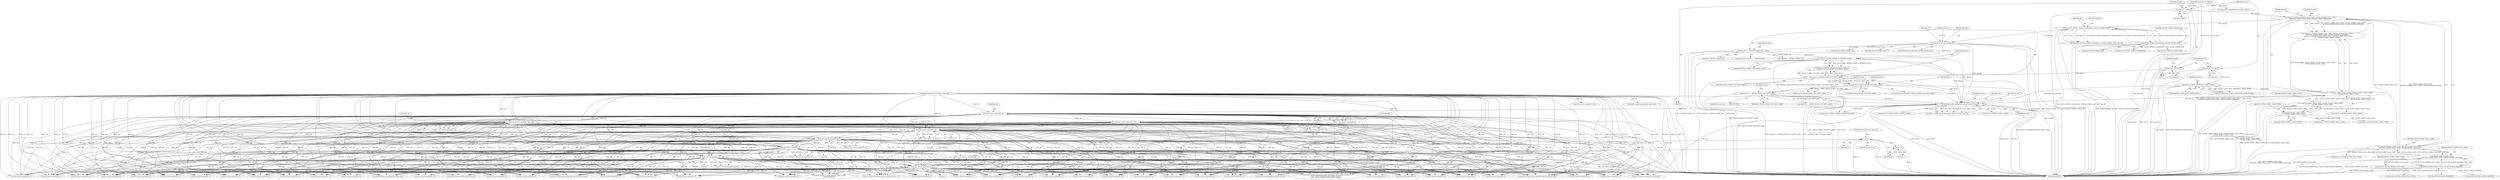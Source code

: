 digraph "0_linux_c70422f760c120480fee4de6c38804c72aa26bc1_12@pointer" {
"1000650" [label="(Call,!p)"];
"1000644" [label="(Call,p = xdr_reserve_space(xdr, 4))"];
"1000646" [label="(Call,xdr_reserve_space(xdr, 4))"];
"1000532" [label="(Call,xdr_reserve_space(xdr, 4))"];
"1000488" [label="(Call,xdr_reserve_space(xdr, 16))"];
"1000406" [label="(Call,xdr_reserve_space(xdr, 4))"];
"1000389" [label="(Call,nfsd4_encode_bitmap(xdr, bmval0, bmval1, bmval2))"];
"1000103" [label="(MethodParameterIn,struct xdr_stream *xdr)"];
"1000300" [label="(Call,bmval0 & FATTR4_WORD0_ACL)"];
"1000262" [label="(Call,bmval0 & (FATTR4_WORD0_FILEHANDLE | FATTR4_WORD0_FSID))"];
"1000233" [label="(Call,bmval0 & (FATTR4_WORD0_FILES_AVAIL | FATTR4_WORD0_FILES_FREE |\n\t\t\tFATTR4_WORD0_FILES_TOTAL | FATTR4_WORD0_MAXNAME))"];
"1000112" [label="(Call,bmval0 = bmval[0])"];
"1000107" [label="(MethodParameterIn,u32 *bmval)"];
"1000235" [label="(Call,FATTR4_WORD0_FILES_AVAIL | FATTR4_WORD0_FILES_FREE |\n\t\t\tFATTR4_WORD0_FILES_TOTAL | FATTR4_WORD0_MAXNAME)"];
"1000237" [label="(Call,FATTR4_WORD0_FILES_FREE |\n\t\t\tFATTR4_WORD0_FILES_TOTAL | FATTR4_WORD0_MAXNAME)"];
"1000239" [label="(Call,FATTR4_WORD0_FILES_TOTAL | FATTR4_WORD0_MAXNAME)"];
"1000264" [label="(Call,FATTR4_WORD0_FILEHANDLE | FATTR4_WORD0_FSID)"];
"1000341" [label="(Call,bmval0 & FATTR4_WORD0_SUPPORTED_ATTRS)"];
"1000316" [label="(Call,bmval0 &= ~FATTR4_WORD0_ACL)"];
"1000190" [label="(Call,bmval1 & NFSD_WRITEONLY_ATTRS_WORD1)"];
"1000118" [label="(Call,bmval1 = bmval[1])"];
"1000242" [label="(Call,bmval1 & (FATTR4_WORD1_SPACE_AVAIL | FATTR4_WORD1_SPACE_FREE |\n\t\t       FATTR4_WORD1_SPACE_TOTAL))"];
"1000244" [label="(Call,FATTR4_WORD1_SPACE_AVAIL | FATTR4_WORD1_SPACE_FREE |\n\t\t       FATTR4_WORD1_SPACE_TOTAL)"];
"1000246" [label="(Call,FATTR4_WORD1_SPACE_FREE |\n\t\t       FATTR4_WORD1_SPACE_TOTAL)"];
"1000338" [label="(Call,bmval2 & FATTR4_WORD2_SECURITY_LABEL)"];
"1000124" [label="(Call,bmval2 = bmval[2])"];
"1000371" [label="(Call,bmval2 & FATTR4_WORD2_SECURITY_LABEL)"];
"1000380" [label="(Call,bmval2 &= ~FATTR4_WORD2_SECURITY_LABEL)"];
"1000455" [label="(Call,xdr_reserve_space(xdr, 12))"];
"1000602" [label="(Call,xdr_reserve_space(xdr, 8))"];
"1000567" [label="(Call,xdr_reserve_space(xdr, 4))"];
"1000625" [label="(Call,xdr_reserve_space(xdr, 8))"];
"1000655" [label="(Call,p++)"];
"1000530" [label="(Call,p = xdr_reserve_space(xdr, 4))"];
"1000457" [label="(Literal,12)"];
"1000389" [label="(Call,nfsd4_encode_bitmap(xdr, bmval0, bmval1, bmval2))"];
"1000858" [label="(Call,bmval0 & FATTR4_WORD0_ACL)"];
"1000264" [label="(Call,FATTR4_WORD0_FILEHANDLE | FATTR4_WORD0_FSID)"];
"1000246" [label="(Call,FATTR4_WORD1_SPACE_FREE |\n\t\t       FATTR4_WORD1_SPACE_TOTAL)"];
"1000119" [label="(Identifier,bmval1)"];
"1000243" [label="(Identifier,bmval1)"];
"1001331" [label="(Call,xdr_reserve_space(xdr, 8))"];
"1001803" [label="(Call,nfsd4_encode_layout_types(xdr, exp->ex_layout_types))"];
"1000339" [label="(Identifier,bmval2)"];
"1000646" [label="(Call,xdr_reserve_space(xdr, 4))"];
"1000392" [label="(Identifier,bmval1)"];
"1000533" [label="(Identifier,xdr)"];
"1000132" [label="(Identifier,tempfh)"];
"1001487" [label="(Call,xdr_reserve_space(xdr, 8))"];
"1001287" [label="(Call,xdr_reserve_space(xdr, 4))"];
"1000263" [label="(Identifier,bmval0)"];
"1001220" [label="(Call,xdr_reserve_space(xdr, 4))"];
"1000453" [label="(Call,p = xdr_reserve_space(xdr, 12))"];
"1000404" [label="(Call,p = xdr_reserve_space(xdr, 4))"];
"1000371" [label="(Call,bmval2 & FATTR4_WORD2_SECURITY_LABEL)"];
"1001075" [label="(Call,bmval0 & FATTR4_WORD0_FILEHANDLE)"];
"1000390" [label="(Identifier,xdr)"];
"1000645" [label="(Identifier,p)"];
"1000126" [label="(Call,bmval[2])"];
"1001435" [label="(Call,nfsd4_encode_group(xdr, rqstp, stat.gid))"];
"1000627" [label="(Literal,8)"];
"1000302" [label="(Identifier,FATTR4_WORD0_ACL)"];
"1000124" [label="(Call,bmval2 = bmval[2])"];
"1000107" [label="(MethodParameterIn,u32 *bmval)"];
"1000700" [label="(Call,bmval0 & FATTR4_WORD0_FSID)"];
"1000656" [label="(Identifier,p)"];
"1001281" [label="(Call,bmval0 & FATTR4_WORD0_MAXNAME)"];
"1000343" [label="(Identifier,FATTR4_WORD0_SUPPORTED_ATTRS)"];
"1000652" [label="(ControlStructure,goto out_resource;)"];
"1000342" [label="(Identifier,bmval0)"];
"1000112" [label="(Call,bmval0 = bmval[0])"];
"1000489" [label="(Identifier,xdr)"];
"1000338" [label="(Call,bmval2 & FATTR4_WORD2_SECURITY_LABEL)"];
"1001855" [label="(Call,nfsd4_encode_bitmap(xdr, NFSD_SUPPATTR_EXCLCREAT_WORD0,\n\t\t\t\t\t\t  NFSD_SUPPATTR_EXCLCREAT_WORD1,\n\t\t\t\t\t\t  NFSD_SUPPATTR_EXCLCREAT_WORD2))"];
"1000643" [label="(Block,)"];
"1000195" [label="(Call,nfsd_attrs_supported(minorversion, bmval))"];
"1001833" [label="(Call,xdr_reserve_space(xdr, 4))"];
"1000567" [label="(Call,xdr_reserve_space(xdr, 4))"];
"1001812" [label="(Call,bmval2 & FATTR4_WORD2_LAYOUT_TYPES)"];
"1000623" [label="(Call,p = xdr_reserve_space(xdr, 8))"];
"1000388" [label="(Identifier,status)"];
"1000604" [label="(Literal,8)"];
"1000118" [label="(Call,bmval1 = bmval[1])"];
"1001081" [label="(Call,xdr_reserve_space(xdr, fhp->fh_handle.fh_size + 4))"];
"1000534" [label="(Literal,4)"];
"1000311" [label="(ControlStructure,if (err == -EOPNOTSUPP))"];
"1001137" [label="(Call,xdr_reserve_space(xdr, 8))"];
"1000317" [label="(Identifier,bmval0)"];
"1000381" [label="(Identifier,bmval2)"];
"1000387" [label="(Call,status = nfsd4_encode_bitmap(xdr, bmval0, bmval1, bmval2))"];
"1000235" [label="(Call,FATTR4_WORD0_FILES_AVAIL | FATTR4_WORD0_FILES_FREE |\n\t\t\tFATTR4_WORD0_FILES_TOTAL | FATTR4_WORD0_MAXNAME)"];
"1001353" [label="(Call,xdr_reserve_space(xdr, 4))"];
"1000973" [label="(Call,xdr_reserve_space(xdr, 4))"];
"1000120" [label="(Call,bmval[1])"];
"1000125" [label="(Identifier,bmval2)"];
"1001267" [label="(Call,xdr_reserve_space(xdr, 4))"];
"1000568" [label="(Identifier,xdr)"];
"1000110" [label="(Block,)"];
"1000301" [label="(Identifier,bmval0)"];
"1001131" [label="(Call,bmval0 & FATTR4_WORD0_FILES_AVAIL)"];
"1000382" [label="(Identifier,~FATTR4_WORD2_SECURITY_LABEL)"];
"1000486" [label="(Call,p = xdr_reserve_space(xdr, 16))"];
"1000248" [label="(Identifier,FATTR4_WORD1_SPACE_TOTAL)"];
"1001116" [label="(Call,xdr_reserve_space(xdr, 8))"];
"1000370" [label="(ControlStructure,if (bmval2 & FATTR4_WORD2_SECURITY_LABEL))"];
"1000299" [label="(ControlStructure,if (bmval0 & FATTR4_WORD0_ACL))"];
"1001646" [label="(Call,xdr_reserve_space(xdr, 12))"];
"1000416" [label="(Call,bmval0 & FATTR4_WORD0_SUPPORTED_ATTRS)"];
"1000318" [label="(Identifier,~FATTR4_WORD0_ACL)"];
"1000626" [label="(Identifier,xdr)"];
"1001347" [label="(Call,bmval1 & FATTR4_WORD1_MODE)"];
"1000649" [label="(ControlStructure,if (!p))"];
"1000305" [label="(Identifier,err)"];
"1000686" [label="(Call,xdr_reserve_space(xdr, 4))"];
"1001713" [label="(Call,xdr_reserve_space(xdr, 12))"];
"1001481" [label="(Call,bmval1 & FATTR4_WORD1_SPACE_AVAIL)"];
"1001041" [label="(Call,xdr_reserve_space(xdr, 4))"];
"1001240" [label="(Call,xdr_reserve_space(xdr, 8))"];
"1001755" [label="(Call,xdr_reserve_space(xdr, 8))"];
"1000232" [label="(Call,(bmval0 & (FATTR4_WORD0_FILES_AVAIL | FATTR4_WORD0_FILES_FREE |\n\t\t\tFATTR4_WORD0_FILES_TOTAL | FATTR4_WORD0_MAXNAME)) ||\n\t    (bmval1 & (FATTR4_WORD1_SPACE_AVAIL | FATTR4_WORD1_SPACE_FREE |\n\t\t       FATTR4_WORD1_SPACE_TOTAL)))"];
"1000113" [label="(Identifier,bmval0)"];
"1001451" [label="(Call,xdr_reserve_space(xdr, 8))"];
"1000648" [label="(Literal,4)"];
"1001545" [label="(Call,bmval1 & FATTR4_WORD1_SPACE_TOTAL)"];
"1000300" [label="(Call,bmval0 & FATTR4_WORD0_ACL)"];
"1000244" [label="(Call,FATTR4_WORD1_SPACE_AVAIL | FATTR4_WORD1_SPACE_FREE |\n\t\t       FATTR4_WORD1_SPACE_TOTAL)"];
"1000266" [label="(Identifier,FATTR4_WORD0_FSID)"];
"1000870" [label="(Call,xdr_reserve_space(xdr, 4))"];
"1001061" [label="(Call,xdr_reserve_space(xdr, 4))"];
"1000434" [label="(Call,supp[0] &= ~FATTR4_WORD0_ACL)"];
"1001551" [label="(Call,xdr_reserve_space(xdr, 8))"];
"1001918" [label="(Call,xdr_truncate_encode(xdr, starting_len))"];
"1000247" [label="(Identifier,FATTR4_WORD1_SPACE_FREE)"];
"1000380" [label="(Call,bmval2 &= ~FATTR4_WORD2_SECURITY_LABEL)"];
"1000189" [label="(Call,BUG_ON(bmval1 & NFSD_WRITEONLY_ATTRS_WORD1))"];
"1000240" [label="(Identifier,FATTR4_WORD0_FILES_TOTAL)"];
"1000237" [label="(Call,FATTR4_WORD0_FILES_FREE |\n\t\t\tFATTR4_WORD0_FILES_TOTAL | FATTR4_WORD0_MAXNAME)"];
"1001864" [label="(Call,bmval2 & FATTR4_WORD2_SECURITY_LABEL)"];
"1001513" [label="(Call,bmval1 & FATTR4_WORD1_SPACE_FREE)"];
"1000802" [label="(Call,xdr_reserve_space(xdr, 4))"];
"1000242" [label="(Call,bmval1 & (FATTR4_WORD1_SPACE_AVAIL | FATTR4_WORD1_SPACE_FREE |\n\t\t       FATTR4_WORD1_SPACE_TOTAL))"];
"1000569" [label="(Literal,4)"];
"1000456" [label="(Identifier,xdr)"];
"1001397" [label="(Call,xdr_reserve_space(xdr, 4))"];
"1000340" [label="(Identifier,FATTR4_WORD2_SECURITY_LABEL)"];
"1000373" [label="(Identifier,FATTR4_WORD2_SECURITY_LABEL)"];
"1000191" [label="(Identifier,bmval1)"];
"1001183" [label="(Call,xdr_reserve_space(xdr, 8))"];
"1000190" [label="(Call,bmval1 & NFSD_WRITEONLY_ATTRS_WORD1)"];
"1000372" [label="(Identifier,bmval2)"];
"1000393" [label="(Identifier,bmval2)"];
"1000822" [label="(Call,xdr_reserve_space(xdr, 4))"];
"1001001" [label="(Call,xdr_reserve_space(xdr, 4))"];
"1001611" [label="(Call,xdr_reserve_space(xdr, 12))"];
"1001154" [label="(Call,bmval0 & FATTR4_WORD0_FILES_FREE)"];
"1000654" [label="(Call,*p++)"];
"1000650" [label="(Call,!p)"];
"1000377" [label="(Identifier,err)"];
"1000644" [label="(Call,p = xdr_reserve_space(xdr, 4))"];
"1001583" [label="(Call,xdr_reserve_space(xdr, 8))"];
"1000239" [label="(Call,FATTR4_WORD0_FILES_TOTAL | FATTR4_WORD0_MAXNAME)"];
"1000651" [label="(Identifier,p)"];
"1000316" [label="(Call,bmval0 &= ~FATTR4_WORD0_ACL)"];
"1001021" [label="(Call,xdr_reserve_space(xdr, 4))"];
"1000603" [label="(Identifier,xdr)"];
"1000406" [label="(Call,xdr_reserve_space(xdr, 4))"];
"1001377" [label="(Call,xdr_reserve_space(xdr, 4))"];
"1000886" [label="(Call,xdr_reserve_space(xdr, 4))"];
"1000341" [label="(Call,bmval0 & FATTR4_WORD0_SUPPORTED_ATTRS)"];
"1000114" [label="(Call,bmval[0])"];
"1000265" [label="(Identifier,FATTR4_WORD0_FILEHANDLE)"];
"1000245" [label="(Identifier,FATTR4_WORD1_SPACE_AVAIL)"];
"1000455" [label="(Call,xdr_reserve_space(xdr, 12))"];
"1001206" [label="(Call,nfsd4_encode_fs_locations(xdr, rqstp, exp))"];
"1000268" [label="(Identifier,fhp)"];
"1000532" [label="(Call,xdr_reserve_space(xdr, 4))"];
"1000408" [label="(Literal,4)"];
"1000921" [label="(Call,xdr_reserve_space(xdr, 4*3))"];
"1000706" [label="(Call,xdr_reserve_space(xdr, 16))"];
"1000488" [label="(Call,xdr_reserve_space(xdr, 16))"];
"1000262" [label="(Call,bmval0 & (FATTR4_WORD0_FILEHANDLE | FATTR4_WORD0_FSID))"];
"1000103" [label="(MethodParameterIn,struct xdr_stream *xdr)"];
"1000565" [label="(Call,p = xdr_reserve_space(xdr, 4))"];
"1000602" [label="(Call,xdr_reserve_space(xdr, 8))"];
"1000241" [label="(Identifier,FATTR4_WORD0_MAXNAME)"];
"1001419" [label="(Call,nfsd4_encode_user(xdr, rqstp, stat.uid))"];
"1000655" [label="(Call,p++)"];
"1000442" [label="(Call,supp[2] &= ~FATTR4_WORD2_SECURITY_LABEL)"];
"1001160" [label="(Call,xdr_reserve_space(xdr, 8))"];
"1000407" [label="(Identifier,xdr)"];
"1000236" [label="(Identifier,FATTR4_WORD0_FILES_AVAIL)"];
"1000844" [label="(Call,xdr_reserve_space(xdr, 4))"];
"1000233" [label="(Call,bmval0 & (FATTR4_WORD0_FILES_AVAIL | FATTR4_WORD0_FILES_FREE |\n\t\t\tFATTR4_WORD0_FILES_TOTAL | FATTR4_WORD0_MAXNAME))"];
"1000391" [label="(Identifier,bmval0)"];
"1000490" [label="(Literal,16)"];
"1001818" [label="(Call,nfsd4_encode_layout_types(xdr, exp->ex_layout_types))"];
"1000192" [label="(Identifier,NFSD_WRITEONLY_ATTRS_WORD1)"];
"1001934" [label="(MethodReturn,RET)"];
"1000647" [label="(Identifier,xdr)"];
"1000375" [label="(ControlStructure,if (err == -EOPNOTSUPP))"];
"1000238" [label="(Identifier,FATTR4_WORD0_FILES_FREE)"];
"1000261" [label="(Call,(bmval0 & (FATTR4_WORD0_FILEHANDLE | FATTR4_WORD0_FSID)) && !fhp)"];
"1000625" [label="(Call,xdr_reserve_space(xdr, 8))"];
"1000958" [label="(Call,nfsd4_encode_aclname(xdr, rqstp, ace))"];
"1001309" [label="(Call,xdr_reserve_space(xdr, 8))"];
"1001678" [label="(Call,xdr_reserve_space(xdr, 12))"];
"1000234" [label="(Identifier,bmval0)"];
"1000666" [label="(Call,xdr_reserve_space(xdr, 4))"];
"1001177" [label="(Call,bmval0 & FATTR4_WORD0_FILES_TOTAL)"];
"1000600" [label="(Call,p = xdr_reserve_space(xdr, 8))"];
"1000337" [label="(Call,(bmval2 & FATTR4_WORD2_SECURITY_LABEL) ||\n\t     bmval0 & FATTR4_WORD0_SUPPORTED_ATTRS)"];
"1001870" [label="(Call,nfsd4_encode_security_label(xdr, rqstp, context,\n\t\t\t\t\t\t\t\tcontextlen))"];
"1001519" [label="(Call,xdr_reserve_space(xdr, 8))"];
"1000650" -> "1000649"  [label="AST: "];
"1000650" -> "1000651"  [label="CFG: "];
"1000651" -> "1000650"  [label="AST: "];
"1000652" -> "1000650"  [label="CFG: "];
"1000656" -> "1000650"  [label="CFG: "];
"1000650" -> "1001934"  [label="DDG: !p"];
"1000650" -> "1001934"  [label="DDG: p"];
"1000644" -> "1000650"  [label="DDG: p"];
"1000650" -> "1000655"  [label="DDG: p"];
"1000644" -> "1000643"  [label="AST: "];
"1000644" -> "1000646"  [label="CFG: "];
"1000645" -> "1000644"  [label="AST: "];
"1000646" -> "1000644"  [label="AST: "];
"1000651" -> "1000644"  [label="CFG: "];
"1000644" -> "1001934"  [label="DDG: xdr_reserve_space(xdr, 4)"];
"1000646" -> "1000644"  [label="DDG: xdr"];
"1000646" -> "1000644"  [label="DDG: 4"];
"1000646" -> "1000648"  [label="CFG: "];
"1000647" -> "1000646"  [label="AST: "];
"1000648" -> "1000646"  [label="AST: "];
"1000646" -> "1001934"  [label="DDG: xdr"];
"1000532" -> "1000646"  [label="DDG: xdr"];
"1000406" -> "1000646"  [label="DDG: xdr"];
"1000602" -> "1000646"  [label="DDG: xdr"];
"1000455" -> "1000646"  [label="DDG: xdr"];
"1000625" -> "1000646"  [label="DDG: xdr"];
"1000488" -> "1000646"  [label="DDG: xdr"];
"1000567" -> "1000646"  [label="DDG: xdr"];
"1000103" -> "1000646"  [label="DDG: xdr"];
"1000646" -> "1000666"  [label="DDG: xdr"];
"1000646" -> "1000686"  [label="DDG: xdr"];
"1000646" -> "1000706"  [label="DDG: xdr"];
"1000646" -> "1000802"  [label="DDG: xdr"];
"1000646" -> "1000822"  [label="DDG: xdr"];
"1000646" -> "1000844"  [label="DDG: xdr"];
"1000646" -> "1000870"  [label="DDG: xdr"];
"1000646" -> "1000886"  [label="DDG: xdr"];
"1000646" -> "1000973"  [label="DDG: xdr"];
"1000646" -> "1001001"  [label="DDG: xdr"];
"1000646" -> "1001021"  [label="DDG: xdr"];
"1000646" -> "1001041"  [label="DDG: xdr"];
"1000646" -> "1001061"  [label="DDG: xdr"];
"1000646" -> "1001081"  [label="DDG: xdr"];
"1000646" -> "1001116"  [label="DDG: xdr"];
"1000646" -> "1001137"  [label="DDG: xdr"];
"1000646" -> "1001160"  [label="DDG: xdr"];
"1000646" -> "1001183"  [label="DDG: xdr"];
"1000646" -> "1001206"  [label="DDG: xdr"];
"1000646" -> "1001220"  [label="DDG: xdr"];
"1000646" -> "1001240"  [label="DDG: xdr"];
"1000646" -> "1001267"  [label="DDG: xdr"];
"1000646" -> "1001287"  [label="DDG: xdr"];
"1000646" -> "1001309"  [label="DDG: xdr"];
"1000646" -> "1001331"  [label="DDG: xdr"];
"1000646" -> "1001353"  [label="DDG: xdr"];
"1000646" -> "1001377"  [label="DDG: xdr"];
"1000646" -> "1001397"  [label="DDG: xdr"];
"1000646" -> "1001419"  [label="DDG: xdr"];
"1000646" -> "1001435"  [label="DDG: xdr"];
"1000646" -> "1001451"  [label="DDG: xdr"];
"1000646" -> "1001487"  [label="DDG: xdr"];
"1000646" -> "1001519"  [label="DDG: xdr"];
"1000646" -> "1001551"  [label="DDG: xdr"];
"1000646" -> "1001583"  [label="DDG: xdr"];
"1000646" -> "1001611"  [label="DDG: xdr"];
"1000646" -> "1001646"  [label="DDG: xdr"];
"1000646" -> "1001678"  [label="DDG: xdr"];
"1000646" -> "1001713"  [label="DDG: xdr"];
"1000646" -> "1001755"  [label="DDG: xdr"];
"1000646" -> "1001803"  [label="DDG: xdr"];
"1000646" -> "1001818"  [label="DDG: xdr"];
"1000646" -> "1001833"  [label="DDG: xdr"];
"1000646" -> "1001855"  [label="DDG: xdr"];
"1000646" -> "1001870"  [label="DDG: xdr"];
"1000646" -> "1001918"  [label="DDG: xdr"];
"1000532" -> "1000530"  [label="AST: "];
"1000532" -> "1000534"  [label="CFG: "];
"1000533" -> "1000532"  [label="AST: "];
"1000534" -> "1000532"  [label="AST: "];
"1000530" -> "1000532"  [label="CFG: "];
"1000532" -> "1001934"  [label="DDG: xdr"];
"1000532" -> "1000530"  [label="DDG: xdr"];
"1000532" -> "1000530"  [label="DDG: 4"];
"1000488" -> "1000532"  [label="DDG: xdr"];
"1000406" -> "1000532"  [label="DDG: xdr"];
"1000455" -> "1000532"  [label="DDG: xdr"];
"1000103" -> "1000532"  [label="DDG: xdr"];
"1000532" -> "1000567"  [label="DDG: xdr"];
"1000532" -> "1000602"  [label="DDG: xdr"];
"1000532" -> "1000625"  [label="DDG: xdr"];
"1000532" -> "1000666"  [label="DDG: xdr"];
"1000532" -> "1000686"  [label="DDG: xdr"];
"1000532" -> "1000706"  [label="DDG: xdr"];
"1000532" -> "1000802"  [label="DDG: xdr"];
"1000532" -> "1000822"  [label="DDG: xdr"];
"1000532" -> "1000844"  [label="DDG: xdr"];
"1000532" -> "1000870"  [label="DDG: xdr"];
"1000532" -> "1000886"  [label="DDG: xdr"];
"1000532" -> "1000973"  [label="DDG: xdr"];
"1000532" -> "1001001"  [label="DDG: xdr"];
"1000532" -> "1001021"  [label="DDG: xdr"];
"1000532" -> "1001041"  [label="DDG: xdr"];
"1000532" -> "1001061"  [label="DDG: xdr"];
"1000532" -> "1001081"  [label="DDG: xdr"];
"1000532" -> "1001116"  [label="DDG: xdr"];
"1000532" -> "1001137"  [label="DDG: xdr"];
"1000532" -> "1001160"  [label="DDG: xdr"];
"1000532" -> "1001183"  [label="DDG: xdr"];
"1000532" -> "1001206"  [label="DDG: xdr"];
"1000532" -> "1001220"  [label="DDG: xdr"];
"1000532" -> "1001240"  [label="DDG: xdr"];
"1000532" -> "1001267"  [label="DDG: xdr"];
"1000532" -> "1001287"  [label="DDG: xdr"];
"1000532" -> "1001309"  [label="DDG: xdr"];
"1000532" -> "1001331"  [label="DDG: xdr"];
"1000532" -> "1001353"  [label="DDG: xdr"];
"1000532" -> "1001377"  [label="DDG: xdr"];
"1000532" -> "1001397"  [label="DDG: xdr"];
"1000532" -> "1001419"  [label="DDG: xdr"];
"1000532" -> "1001435"  [label="DDG: xdr"];
"1000532" -> "1001451"  [label="DDG: xdr"];
"1000532" -> "1001487"  [label="DDG: xdr"];
"1000532" -> "1001519"  [label="DDG: xdr"];
"1000532" -> "1001551"  [label="DDG: xdr"];
"1000532" -> "1001583"  [label="DDG: xdr"];
"1000532" -> "1001611"  [label="DDG: xdr"];
"1000532" -> "1001646"  [label="DDG: xdr"];
"1000532" -> "1001678"  [label="DDG: xdr"];
"1000532" -> "1001713"  [label="DDG: xdr"];
"1000532" -> "1001755"  [label="DDG: xdr"];
"1000532" -> "1001803"  [label="DDG: xdr"];
"1000532" -> "1001818"  [label="DDG: xdr"];
"1000532" -> "1001833"  [label="DDG: xdr"];
"1000532" -> "1001855"  [label="DDG: xdr"];
"1000532" -> "1001870"  [label="DDG: xdr"];
"1000532" -> "1001918"  [label="DDG: xdr"];
"1000488" -> "1000486"  [label="AST: "];
"1000488" -> "1000490"  [label="CFG: "];
"1000489" -> "1000488"  [label="AST: "];
"1000490" -> "1000488"  [label="AST: "];
"1000486" -> "1000488"  [label="CFG: "];
"1000488" -> "1001934"  [label="DDG: xdr"];
"1000488" -> "1000486"  [label="DDG: xdr"];
"1000488" -> "1000486"  [label="DDG: 16"];
"1000406" -> "1000488"  [label="DDG: xdr"];
"1000103" -> "1000488"  [label="DDG: xdr"];
"1000488" -> "1000567"  [label="DDG: xdr"];
"1000488" -> "1000602"  [label="DDG: xdr"];
"1000488" -> "1000625"  [label="DDG: xdr"];
"1000488" -> "1000666"  [label="DDG: xdr"];
"1000488" -> "1000686"  [label="DDG: xdr"];
"1000488" -> "1000706"  [label="DDG: xdr"];
"1000488" -> "1000802"  [label="DDG: xdr"];
"1000488" -> "1000822"  [label="DDG: xdr"];
"1000488" -> "1000844"  [label="DDG: xdr"];
"1000488" -> "1000870"  [label="DDG: xdr"];
"1000488" -> "1000886"  [label="DDG: xdr"];
"1000488" -> "1000973"  [label="DDG: xdr"];
"1000488" -> "1001001"  [label="DDG: xdr"];
"1000488" -> "1001021"  [label="DDG: xdr"];
"1000488" -> "1001041"  [label="DDG: xdr"];
"1000488" -> "1001061"  [label="DDG: xdr"];
"1000488" -> "1001081"  [label="DDG: xdr"];
"1000488" -> "1001116"  [label="DDG: xdr"];
"1000488" -> "1001137"  [label="DDG: xdr"];
"1000488" -> "1001160"  [label="DDG: xdr"];
"1000488" -> "1001183"  [label="DDG: xdr"];
"1000488" -> "1001206"  [label="DDG: xdr"];
"1000488" -> "1001220"  [label="DDG: xdr"];
"1000488" -> "1001240"  [label="DDG: xdr"];
"1000488" -> "1001267"  [label="DDG: xdr"];
"1000488" -> "1001287"  [label="DDG: xdr"];
"1000488" -> "1001309"  [label="DDG: xdr"];
"1000488" -> "1001331"  [label="DDG: xdr"];
"1000488" -> "1001353"  [label="DDG: xdr"];
"1000488" -> "1001377"  [label="DDG: xdr"];
"1000488" -> "1001397"  [label="DDG: xdr"];
"1000488" -> "1001419"  [label="DDG: xdr"];
"1000488" -> "1001435"  [label="DDG: xdr"];
"1000488" -> "1001451"  [label="DDG: xdr"];
"1000488" -> "1001487"  [label="DDG: xdr"];
"1000488" -> "1001519"  [label="DDG: xdr"];
"1000488" -> "1001551"  [label="DDG: xdr"];
"1000488" -> "1001583"  [label="DDG: xdr"];
"1000488" -> "1001611"  [label="DDG: xdr"];
"1000488" -> "1001646"  [label="DDG: xdr"];
"1000488" -> "1001678"  [label="DDG: xdr"];
"1000488" -> "1001713"  [label="DDG: xdr"];
"1000488" -> "1001755"  [label="DDG: xdr"];
"1000488" -> "1001803"  [label="DDG: xdr"];
"1000488" -> "1001818"  [label="DDG: xdr"];
"1000488" -> "1001833"  [label="DDG: xdr"];
"1000488" -> "1001855"  [label="DDG: xdr"];
"1000488" -> "1001870"  [label="DDG: xdr"];
"1000488" -> "1001918"  [label="DDG: xdr"];
"1000406" -> "1000404"  [label="AST: "];
"1000406" -> "1000408"  [label="CFG: "];
"1000407" -> "1000406"  [label="AST: "];
"1000408" -> "1000406"  [label="AST: "];
"1000404" -> "1000406"  [label="CFG: "];
"1000406" -> "1001934"  [label="DDG: xdr"];
"1000406" -> "1000404"  [label="DDG: xdr"];
"1000406" -> "1000404"  [label="DDG: 4"];
"1000389" -> "1000406"  [label="DDG: xdr"];
"1000103" -> "1000406"  [label="DDG: xdr"];
"1000406" -> "1000455"  [label="DDG: xdr"];
"1000406" -> "1000567"  [label="DDG: xdr"];
"1000406" -> "1000602"  [label="DDG: xdr"];
"1000406" -> "1000625"  [label="DDG: xdr"];
"1000406" -> "1000666"  [label="DDG: xdr"];
"1000406" -> "1000686"  [label="DDG: xdr"];
"1000406" -> "1000706"  [label="DDG: xdr"];
"1000406" -> "1000802"  [label="DDG: xdr"];
"1000406" -> "1000822"  [label="DDG: xdr"];
"1000406" -> "1000844"  [label="DDG: xdr"];
"1000406" -> "1000870"  [label="DDG: xdr"];
"1000406" -> "1000886"  [label="DDG: xdr"];
"1000406" -> "1000973"  [label="DDG: xdr"];
"1000406" -> "1001001"  [label="DDG: xdr"];
"1000406" -> "1001021"  [label="DDG: xdr"];
"1000406" -> "1001041"  [label="DDG: xdr"];
"1000406" -> "1001061"  [label="DDG: xdr"];
"1000406" -> "1001081"  [label="DDG: xdr"];
"1000406" -> "1001116"  [label="DDG: xdr"];
"1000406" -> "1001137"  [label="DDG: xdr"];
"1000406" -> "1001160"  [label="DDG: xdr"];
"1000406" -> "1001183"  [label="DDG: xdr"];
"1000406" -> "1001206"  [label="DDG: xdr"];
"1000406" -> "1001220"  [label="DDG: xdr"];
"1000406" -> "1001240"  [label="DDG: xdr"];
"1000406" -> "1001267"  [label="DDG: xdr"];
"1000406" -> "1001287"  [label="DDG: xdr"];
"1000406" -> "1001309"  [label="DDG: xdr"];
"1000406" -> "1001331"  [label="DDG: xdr"];
"1000406" -> "1001353"  [label="DDG: xdr"];
"1000406" -> "1001377"  [label="DDG: xdr"];
"1000406" -> "1001397"  [label="DDG: xdr"];
"1000406" -> "1001419"  [label="DDG: xdr"];
"1000406" -> "1001435"  [label="DDG: xdr"];
"1000406" -> "1001451"  [label="DDG: xdr"];
"1000406" -> "1001487"  [label="DDG: xdr"];
"1000406" -> "1001519"  [label="DDG: xdr"];
"1000406" -> "1001551"  [label="DDG: xdr"];
"1000406" -> "1001583"  [label="DDG: xdr"];
"1000406" -> "1001611"  [label="DDG: xdr"];
"1000406" -> "1001646"  [label="DDG: xdr"];
"1000406" -> "1001678"  [label="DDG: xdr"];
"1000406" -> "1001713"  [label="DDG: xdr"];
"1000406" -> "1001755"  [label="DDG: xdr"];
"1000406" -> "1001803"  [label="DDG: xdr"];
"1000406" -> "1001818"  [label="DDG: xdr"];
"1000406" -> "1001833"  [label="DDG: xdr"];
"1000406" -> "1001855"  [label="DDG: xdr"];
"1000406" -> "1001870"  [label="DDG: xdr"];
"1000406" -> "1001918"  [label="DDG: xdr"];
"1000389" -> "1000387"  [label="AST: "];
"1000389" -> "1000393"  [label="CFG: "];
"1000390" -> "1000389"  [label="AST: "];
"1000391" -> "1000389"  [label="AST: "];
"1000392" -> "1000389"  [label="AST: "];
"1000393" -> "1000389"  [label="AST: "];
"1000387" -> "1000389"  [label="CFG: "];
"1000389" -> "1001934"  [label="DDG: bmval1"];
"1000389" -> "1001934"  [label="DDG: bmval2"];
"1000389" -> "1001934"  [label="DDG: xdr"];
"1000389" -> "1001934"  [label="DDG: bmval0"];
"1000389" -> "1000387"  [label="DDG: xdr"];
"1000389" -> "1000387"  [label="DDG: bmval0"];
"1000389" -> "1000387"  [label="DDG: bmval1"];
"1000389" -> "1000387"  [label="DDG: bmval2"];
"1000103" -> "1000389"  [label="DDG: xdr"];
"1000300" -> "1000389"  [label="DDG: bmval0"];
"1000341" -> "1000389"  [label="DDG: bmval0"];
"1000316" -> "1000389"  [label="DDG: bmval0"];
"1000190" -> "1000389"  [label="DDG: bmval1"];
"1000242" -> "1000389"  [label="DDG: bmval1"];
"1000338" -> "1000389"  [label="DDG: bmval2"];
"1000371" -> "1000389"  [label="DDG: bmval2"];
"1000380" -> "1000389"  [label="DDG: bmval2"];
"1000389" -> "1000416"  [label="DDG: bmval0"];
"1000389" -> "1001347"  [label="DDG: bmval1"];
"1000389" -> "1001812"  [label="DDG: bmval2"];
"1000389" -> "1001918"  [label="DDG: xdr"];
"1000103" -> "1000102"  [label="AST: "];
"1000103" -> "1001934"  [label="DDG: xdr"];
"1000103" -> "1000455"  [label="DDG: xdr"];
"1000103" -> "1000567"  [label="DDG: xdr"];
"1000103" -> "1000602"  [label="DDG: xdr"];
"1000103" -> "1000625"  [label="DDG: xdr"];
"1000103" -> "1000666"  [label="DDG: xdr"];
"1000103" -> "1000686"  [label="DDG: xdr"];
"1000103" -> "1000706"  [label="DDG: xdr"];
"1000103" -> "1000802"  [label="DDG: xdr"];
"1000103" -> "1000822"  [label="DDG: xdr"];
"1000103" -> "1000844"  [label="DDG: xdr"];
"1000103" -> "1000870"  [label="DDG: xdr"];
"1000103" -> "1000886"  [label="DDG: xdr"];
"1000103" -> "1000921"  [label="DDG: xdr"];
"1000103" -> "1000958"  [label="DDG: xdr"];
"1000103" -> "1000973"  [label="DDG: xdr"];
"1000103" -> "1001001"  [label="DDG: xdr"];
"1000103" -> "1001021"  [label="DDG: xdr"];
"1000103" -> "1001041"  [label="DDG: xdr"];
"1000103" -> "1001061"  [label="DDG: xdr"];
"1000103" -> "1001081"  [label="DDG: xdr"];
"1000103" -> "1001116"  [label="DDG: xdr"];
"1000103" -> "1001137"  [label="DDG: xdr"];
"1000103" -> "1001160"  [label="DDG: xdr"];
"1000103" -> "1001183"  [label="DDG: xdr"];
"1000103" -> "1001206"  [label="DDG: xdr"];
"1000103" -> "1001220"  [label="DDG: xdr"];
"1000103" -> "1001240"  [label="DDG: xdr"];
"1000103" -> "1001267"  [label="DDG: xdr"];
"1000103" -> "1001287"  [label="DDG: xdr"];
"1000103" -> "1001309"  [label="DDG: xdr"];
"1000103" -> "1001331"  [label="DDG: xdr"];
"1000103" -> "1001353"  [label="DDG: xdr"];
"1000103" -> "1001377"  [label="DDG: xdr"];
"1000103" -> "1001397"  [label="DDG: xdr"];
"1000103" -> "1001419"  [label="DDG: xdr"];
"1000103" -> "1001435"  [label="DDG: xdr"];
"1000103" -> "1001451"  [label="DDG: xdr"];
"1000103" -> "1001487"  [label="DDG: xdr"];
"1000103" -> "1001519"  [label="DDG: xdr"];
"1000103" -> "1001551"  [label="DDG: xdr"];
"1000103" -> "1001583"  [label="DDG: xdr"];
"1000103" -> "1001611"  [label="DDG: xdr"];
"1000103" -> "1001646"  [label="DDG: xdr"];
"1000103" -> "1001678"  [label="DDG: xdr"];
"1000103" -> "1001713"  [label="DDG: xdr"];
"1000103" -> "1001755"  [label="DDG: xdr"];
"1000103" -> "1001803"  [label="DDG: xdr"];
"1000103" -> "1001818"  [label="DDG: xdr"];
"1000103" -> "1001833"  [label="DDG: xdr"];
"1000103" -> "1001855"  [label="DDG: xdr"];
"1000103" -> "1001870"  [label="DDG: xdr"];
"1000103" -> "1001918"  [label="DDG: xdr"];
"1000300" -> "1000299"  [label="AST: "];
"1000300" -> "1000302"  [label="CFG: "];
"1000301" -> "1000300"  [label="AST: "];
"1000302" -> "1000300"  [label="AST: "];
"1000305" -> "1000300"  [label="CFG: "];
"1000339" -> "1000300"  [label="CFG: "];
"1000300" -> "1001934"  [label="DDG: bmval0"];
"1000300" -> "1001934"  [label="DDG: FATTR4_WORD0_ACL"];
"1000300" -> "1001934"  [label="DDG: bmval0 & FATTR4_WORD0_ACL"];
"1000262" -> "1000300"  [label="DDG: bmval0"];
"1000300" -> "1000316"  [label="DDG: bmval0"];
"1000300" -> "1000341"  [label="DDG: bmval0"];
"1000300" -> "1000858"  [label="DDG: FATTR4_WORD0_ACL"];
"1000262" -> "1000261"  [label="AST: "];
"1000262" -> "1000264"  [label="CFG: "];
"1000263" -> "1000262"  [label="AST: "];
"1000264" -> "1000262"  [label="AST: "];
"1000268" -> "1000262"  [label="CFG: "];
"1000261" -> "1000262"  [label="CFG: "];
"1000262" -> "1001934"  [label="DDG: bmval0"];
"1000262" -> "1001934"  [label="DDG: FATTR4_WORD0_FILEHANDLE | FATTR4_WORD0_FSID"];
"1000262" -> "1000261"  [label="DDG: bmval0"];
"1000262" -> "1000261"  [label="DDG: FATTR4_WORD0_FILEHANDLE | FATTR4_WORD0_FSID"];
"1000233" -> "1000262"  [label="DDG: bmval0"];
"1000264" -> "1000262"  [label="DDG: FATTR4_WORD0_FILEHANDLE"];
"1000264" -> "1000262"  [label="DDG: FATTR4_WORD0_FSID"];
"1000233" -> "1000232"  [label="AST: "];
"1000233" -> "1000235"  [label="CFG: "];
"1000234" -> "1000233"  [label="AST: "];
"1000235" -> "1000233"  [label="AST: "];
"1000243" -> "1000233"  [label="CFG: "];
"1000232" -> "1000233"  [label="CFG: "];
"1000233" -> "1001934"  [label="DDG: FATTR4_WORD0_FILES_AVAIL | FATTR4_WORD0_FILES_FREE |\n\t\t\tFATTR4_WORD0_FILES_TOTAL | FATTR4_WORD0_MAXNAME"];
"1000233" -> "1001934"  [label="DDG: bmval0"];
"1000233" -> "1000232"  [label="DDG: bmval0"];
"1000233" -> "1000232"  [label="DDG: FATTR4_WORD0_FILES_AVAIL | FATTR4_WORD0_FILES_FREE |\n\t\t\tFATTR4_WORD0_FILES_TOTAL | FATTR4_WORD0_MAXNAME"];
"1000112" -> "1000233"  [label="DDG: bmval0"];
"1000235" -> "1000233"  [label="DDG: FATTR4_WORD0_FILES_AVAIL"];
"1000235" -> "1000233"  [label="DDG: FATTR4_WORD0_FILES_FREE |\n\t\t\tFATTR4_WORD0_FILES_TOTAL | FATTR4_WORD0_MAXNAME"];
"1000112" -> "1000110"  [label="AST: "];
"1000112" -> "1000114"  [label="CFG: "];
"1000113" -> "1000112"  [label="AST: "];
"1000114" -> "1000112"  [label="AST: "];
"1000119" -> "1000112"  [label="CFG: "];
"1000112" -> "1001934"  [label="DDG: bmval[0]"];
"1000112" -> "1001934"  [label="DDG: bmval0"];
"1000107" -> "1000112"  [label="DDG: bmval"];
"1000107" -> "1000102"  [label="AST: "];
"1000107" -> "1001934"  [label="DDG: bmval"];
"1000107" -> "1000118"  [label="DDG: bmval"];
"1000107" -> "1000124"  [label="DDG: bmval"];
"1000107" -> "1000195"  [label="DDG: bmval"];
"1000235" -> "1000237"  [label="CFG: "];
"1000236" -> "1000235"  [label="AST: "];
"1000237" -> "1000235"  [label="AST: "];
"1000235" -> "1001934"  [label="DDG: FATTR4_WORD0_FILES_FREE |\n\t\t\tFATTR4_WORD0_FILES_TOTAL | FATTR4_WORD0_MAXNAME"];
"1000235" -> "1001934"  [label="DDG: FATTR4_WORD0_FILES_AVAIL"];
"1000237" -> "1000235"  [label="DDG: FATTR4_WORD0_FILES_FREE"];
"1000237" -> "1000235"  [label="DDG: FATTR4_WORD0_FILES_TOTAL | FATTR4_WORD0_MAXNAME"];
"1000235" -> "1001131"  [label="DDG: FATTR4_WORD0_FILES_AVAIL"];
"1000237" -> "1000239"  [label="CFG: "];
"1000238" -> "1000237"  [label="AST: "];
"1000239" -> "1000237"  [label="AST: "];
"1000237" -> "1001934"  [label="DDG: FATTR4_WORD0_FILES_TOTAL | FATTR4_WORD0_MAXNAME"];
"1000237" -> "1001934"  [label="DDG: FATTR4_WORD0_FILES_FREE"];
"1000239" -> "1000237"  [label="DDG: FATTR4_WORD0_FILES_TOTAL"];
"1000239" -> "1000237"  [label="DDG: FATTR4_WORD0_MAXNAME"];
"1000237" -> "1001154"  [label="DDG: FATTR4_WORD0_FILES_FREE"];
"1000239" -> "1000241"  [label="CFG: "];
"1000240" -> "1000239"  [label="AST: "];
"1000241" -> "1000239"  [label="AST: "];
"1000239" -> "1001934"  [label="DDG: FATTR4_WORD0_FILES_TOTAL"];
"1000239" -> "1001934"  [label="DDG: FATTR4_WORD0_MAXNAME"];
"1000239" -> "1001177"  [label="DDG: FATTR4_WORD0_FILES_TOTAL"];
"1000239" -> "1001281"  [label="DDG: FATTR4_WORD0_MAXNAME"];
"1000264" -> "1000266"  [label="CFG: "];
"1000265" -> "1000264"  [label="AST: "];
"1000266" -> "1000264"  [label="AST: "];
"1000264" -> "1001934"  [label="DDG: FATTR4_WORD0_FILEHANDLE"];
"1000264" -> "1001934"  [label="DDG: FATTR4_WORD0_FSID"];
"1000264" -> "1000700"  [label="DDG: FATTR4_WORD0_FSID"];
"1000264" -> "1001075"  [label="DDG: FATTR4_WORD0_FILEHANDLE"];
"1000341" -> "1000337"  [label="AST: "];
"1000341" -> "1000343"  [label="CFG: "];
"1000342" -> "1000341"  [label="AST: "];
"1000343" -> "1000341"  [label="AST: "];
"1000337" -> "1000341"  [label="CFG: "];
"1000341" -> "1001934"  [label="DDG: FATTR4_WORD0_SUPPORTED_ATTRS"];
"1000341" -> "1001934"  [label="DDG: bmval0"];
"1000341" -> "1000337"  [label="DDG: bmval0"];
"1000341" -> "1000337"  [label="DDG: FATTR4_WORD0_SUPPORTED_ATTRS"];
"1000316" -> "1000341"  [label="DDG: bmval0"];
"1000341" -> "1000416"  [label="DDG: FATTR4_WORD0_SUPPORTED_ATTRS"];
"1000316" -> "1000311"  [label="AST: "];
"1000316" -> "1000318"  [label="CFG: "];
"1000317" -> "1000316"  [label="AST: "];
"1000318" -> "1000316"  [label="AST: "];
"1000339" -> "1000316"  [label="CFG: "];
"1000316" -> "1001934"  [label="DDG: ~FATTR4_WORD0_ACL"];
"1000316" -> "1001934"  [label="DDG: bmval0 &= ~FATTR4_WORD0_ACL"];
"1000316" -> "1001934"  [label="DDG: bmval0"];
"1000316" -> "1000434"  [label="DDG: ~FATTR4_WORD0_ACL"];
"1000190" -> "1000189"  [label="AST: "];
"1000190" -> "1000192"  [label="CFG: "];
"1000191" -> "1000190"  [label="AST: "];
"1000192" -> "1000190"  [label="AST: "];
"1000189" -> "1000190"  [label="CFG: "];
"1000190" -> "1001934"  [label="DDG: bmval1"];
"1000190" -> "1001934"  [label="DDG: NFSD_WRITEONLY_ATTRS_WORD1"];
"1000190" -> "1000189"  [label="DDG: bmval1"];
"1000190" -> "1000189"  [label="DDG: NFSD_WRITEONLY_ATTRS_WORD1"];
"1000118" -> "1000190"  [label="DDG: bmval1"];
"1000190" -> "1000242"  [label="DDG: bmval1"];
"1000118" -> "1000110"  [label="AST: "];
"1000118" -> "1000120"  [label="CFG: "];
"1000119" -> "1000118"  [label="AST: "];
"1000120" -> "1000118"  [label="AST: "];
"1000125" -> "1000118"  [label="CFG: "];
"1000118" -> "1001934"  [label="DDG: bmval[1]"];
"1000242" -> "1000232"  [label="AST: "];
"1000242" -> "1000244"  [label="CFG: "];
"1000243" -> "1000242"  [label="AST: "];
"1000244" -> "1000242"  [label="AST: "];
"1000232" -> "1000242"  [label="CFG: "];
"1000242" -> "1001934"  [label="DDG: FATTR4_WORD1_SPACE_AVAIL | FATTR4_WORD1_SPACE_FREE |\n\t\t       FATTR4_WORD1_SPACE_TOTAL"];
"1000242" -> "1001934"  [label="DDG: bmval1"];
"1000242" -> "1000232"  [label="DDG: bmval1"];
"1000242" -> "1000232"  [label="DDG: FATTR4_WORD1_SPACE_AVAIL | FATTR4_WORD1_SPACE_FREE |\n\t\t       FATTR4_WORD1_SPACE_TOTAL"];
"1000244" -> "1000242"  [label="DDG: FATTR4_WORD1_SPACE_AVAIL"];
"1000244" -> "1000242"  [label="DDG: FATTR4_WORD1_SPACE_FREE |\n\t\t       FATTR4_WORD1_SPACE_TOTAL"];
"1000244" -> "1000246"  [label="CFG: "];
"1000245" -> "1000244"  [label="AST: "];
"1000246" -> "1000244"  [label="AST: "];
"1000244" -> "1001934"  [label="DDG: FATTR4_WORD1_SPACE_AVAIL"];
"1000244" -> "1001934"  [label="DDG: FATTR4_WORD1_SPACE_FREE |\n\t\t       FATTR4_WORD1_SPACE_TOTAL"];
"1000246" -> "1000244"  [label="DDG: FATTR4_WORD1_SPACE_FREE"];
"1000246" -> "1000244"  [label="DDG: FATTR4_WORD1_SPACE_TOTAL"];
"1000244" -> "1001481"  [label="DDG: FATTR4_WORD1_SPACE_AVAIL"];
"1000246" -> "1000248"  [label="CFG: "];
"1000247" -> "1000246"  [label="AST: "];
"1000248" -> "1000246"  [label="AST: "];
"1000246" -> "1001934"  [label="DDG: FATTR4_WORD1_SPACE_TOTAL"];
"1000246" -> "1001934"  [label="DDG: FATTR4_WORD1_SPACE_FREE"];
"1000246" -> "1001513"  [label="DDG: FATTR4_WORD1_SPACE_FREE"];
"1000246" -> "1001545"  [label="DDG: FATTR4_WORD1_SPACE_TOTAL"];
"1000338" -> "1000337"  [label="AST: "];
"1000338" -> "1000340"  [label="CFG: "];
"1000339" -> "1000338"  [label="AST: "];
"1000340" -> "1000338"  [label="AST: "];
"1000342" -> "1000338"  [label="CFG: "];
"1000337" -> "1000338"  [label="CFG: "];
"1000338" -> "1001934"  [label="DDG: FATTR4_WORD2_SECURITY_LABEL"];
"1000338" -> "1000337"  [label="DDG: bmval2"];
"1000338" -> "1000337"  [label="DDG: FATTR4_WORD2_SECURITY_LABEL"];
"1000124" -> "1000338"  [label="DDG: bmval2"];
"1000338" -> "1000371"  [label="DDG: bmval2"];
"1000338" -> "1000371"  [label="DDG: FATTR4_WORD2_SECURITY_LABEL"];
"1000338" -> "1001864"  [label="DDG: FATTR4_WORD2_SECURITY_LABEL"];
"1000124" -> "1000110"  [label="AST: "];
"1000124" -> "1000126"  [label="CFG: "];
"1000125" -> "1000124"  [label="AST: "];
"1000126" -> "1000124"  [label="AST: "];
"1000132" -> "1000124"  [label="CFG: "];
"1000124" -> "1001934"  [label="DDG: bmval[2]"];
"1000124" -> "1001934"  [label="DDG: bmval2"];
"1000371" -> "1000370"  [label="AST: "];
"1000371" -> "1000373"  [label="CFG: "];
"1000372" -> "1000371"  [label="AST: "];
"1000373" -> "1000371"  [label="AST: "];
"1000377" -> "1000371"  [label="CFG: "];
"1000388" -> "1000371"  [label="CFG: "];
"1000371" -> "1001934"  [label="DDG: FATTR4_WORD2_SECURITY_LABEL"];
"1000371" -> "1001934"  [label="DDG: bmval2"];
"1000371" -> "1001934"  [label="DDG: bmval2 & FATTR4_WORD2_SECURITY_LABEL"];
"1000371" -> "1000380"  [label="DDG: bmval2"];
"1000371" -> "1001864"  [label="DDG: FATTR4_WORD2_SECURITY_LABEL"];
"1000380" -> "1000375"  [label="AST: "];
"1000380" -> "1000382"  [label="CFG: "];
"1000381" -> "1000380"  [label="AST: "];
"1000382" -> "1000380"  [label="AST: "];
"1000388" -> "1000380"  [label="CFG: "];
"1000380" -> "1001934"  [label="DDG: bmval2 &= ~FATTR4_WORD2_SECURITY_LABEL"];
"1000380" -> "1001934"  [label="DDG: ~FATTR4_WORD2_SECURITY_LABEL"];
"1000380" -> "1000442"  [label="DDG: ~FATTR4_WORD2_SECURITY_LABEL"];
"1000455" -> "1000453"  [label="AST: "];
"1000455" -> "1000457"  [label="CFG: "];
"1000456" -> "1000455"  [label="AST: "];
"1000457" -> "1000455"  [label="AST: "];
"1000453" -> "1000455"  [label="CFG: "];
"1000455" -> "1001934"  [label="DDG: xdr"];
"1000455" -> "1000453"  [label="DDG: xdr"];
"1000455" -> "1000453"  [label="DDG: 12"];
"1000455" -> "1000567"  [label="DDG: xdr"];
"1000455" -> "1000602"  [label="DDG: xdr"];
"1000455" -> "1000625"  [label="DDG: xdr"];
"1000455" -> "1000666"  [label="DDG: xdr"];
"1000455" -> "1000686"  [label="DDG: xdr"];
"1000455" -> "1000706"  [label="DDG: xdr"];
"1000455" -> "1000802"  [label="DDG: xdr"];
"1000455" -> "1000822"  [label="DDG: xdr"];
"1000455" -> "1000844"  [label="DDG: xdr"];
"1000455" -> "1000870"  [label="DDG: xdr"];
"1000455" -> "1000886"  [label="DDG: xdr"];
"1000455" -> "1000973"  [label="DDG: xdr"];
"1000455" -> "1001001"  [label="DDG: xdr"];
"1000455" -> "1001021"  [label="DDG: xdr"];
"1000455" -> "1001041"  [label="DDG: xdr"];
"1000455" -> "1001061"  [label="DDG: xdr"];
"1000455" -> "1001081"  [label="DDG: xdr"];
"1000455" -> "1001116"  [label="DDG: xdr"];
"1000455" -> "1001137"  [label="DDG: xdr"];
"1000455" -> "1001160"  [label="DDG: xdr"];
"1000455" -> "1001183"  [label="DDG: xdr"];
"1000455" -> "1001206"  [label="DDG: xdr"];
"1000455" -> "1001220"  [label="DDG: xdr"];
"1000455" -> "1001240"  [label="DDG: xdr"];
"1000455" -> "1001267"  [label="DDG: xdr"];
"1000455" -> "1001287"  [label="DDG: xdr"];
"1000455" -> "1001309"  [label="DDG: xdr"];
"1000455" -> "1001331"  [label="DDG: xdr"];
"1000455" -> "1001353"  [label="DDG: xdr"];
"1000455" -> "1001377"  [label="DDG: xdr"];
"1000455" -> "1001397"  [label="DDG: xdr"];
"1000455" -> "1001419"  [label="DDG: xdr"];
"1000455" -> "1001435"  [label="DDG: xdr"];
"1000455" -> "1001451"  [label="DDG: xdr"];
"1000455" -> "1001487"  [label="DDG: xdr"];
"1000455" -> "1001519"  [label="DDG: xdr"];
"1000455" -> "1001551"  [label="DDG: xdr"];
"1000455" -> "1001583"  [label="DDG: xdr"];
"1000455" -> "1001611"  [label="DDG: xdr"];
"1000455" -> "1001646"  [label="DDG: xdr"];
"1000455" -> "1001678"  [label="DDG: xdr"];
"1000455" -> "1001713"  [label="DDG: xdr"];
"1000455" -> "1001755"  [label="DDG: xdr"];
"1000455" -> "1001803"  [label="DDG: xdr"];
"1000455" -> "1001818"  [label="DDG: xdr"];
"1000455" -> "1001833"  [label="DDG: xdr"];
"1000455" -> "1001855"  [label="DDG: xdr"];
"1000455" -> "1001870"  [label="DDG: xdr"];
"1000455" -> "1001918"  [label="DDG: xdr"];
"1000602" -> "1000600"  [label="AST: "];
"1000602" -> "1000604"  [label="CFG: "];
"1000603" -> "1000602"  [label="AST: "];
"1000604" -> "1000602"  [label="AST: "];
"1000600" -> "1000602"  [label="CFG: "];
"1000602" -> "1001934"  [label="DDG: xdr"];
"1000602" -> "1000600"  [label="DDG: xdr"];
"1000602" -> "1000600"  [label="DDG: 8"];
"1000567" -> "1000602"  [label="DDG: xdr"];
"1000602" -> "1000625"  [label="DDG: xdr"];
"1000602" -> "1000666"  [label="DDG: xdr"];
"1000602" -> "1000686"  [label="DDG: xdr"];
"1000602" -> "1000706"  [label="DDG: xdr"];
"1000602" -> "1000802"  [label="DDG: xdr"];
"1000602" -> "1000822"  [label="DDG: xdr"];
"1000602" -> "1000844"  [label="DDG: xdr"];
"1000602" -> "1000870"  [label="DDG: xdr"];
"1000602" -> "1000886"  [label="DDG: xdr"];
"1000602" -> "1000973"  [label="DDG: xdr"];
"1000602" -> "1001001"  [label="DDG: xdr"];
"1000602" -> "1001021"  [label="DDG: xdr"];
"1000602" -> "1001041"  [label="DDG: xdr"];
"1000602" -> "1001061"  [label="DDG: xdr"];
"1000602" -> "1001081"  [label="DDG: xdr"];
"1000602" -> "1001116"  [label="DDG: xdr"];
"1000602" -> "1001137"  [label="DDG: xdr"];
"1000602" -> "1001160"  [label="DDG: xdr"];
"1000602" -> "1001183"  [label="DDG: xdr"];
"1000602" -> "1001206"  [label="DDG: xdr"];
"1000602" -> "1001220"  [label="DDG: xdr"];
"1000602" -> "1001240"  [label="DDG: xdr"];
"1000602" -> "1001267"  [label="DDG: xdr"];
"1000602" -> "1001287"  [label="DDG: xdr"];
"1000602" -> "1001309"  [label="DDG: xdr"];
"1000602" -> "1001331"  [label="DDG: xdr"];
"1000602" -> "1001353"  [label="DDG: xdr"];
"1000602" -> "1001377"  [label="DDG: xdr"];
"1000602" -> "1001397"  [label="DDG: xdr"];
"1000602" -> "1001419"  [label="DDG: xdr"];
"1000602" -> "1001435"  [label="DDG: xdr"];
"1000602" -> "1001451"  [label="DDG: xdr"];
"1000602" -> "1001487"  [label="DDG: xdr"];
"1000602" -> "1001519"  [label="DDG: xdr"];
"1000602" -> "1001551"  [label="DDG: xdr"];
"1000602" -> "1001583"  [label="DDG: xdr"];
"1000602" -> "1001611"  [label="DDG: xdr"];
"1000602" -> "1001646"  [label="DDG: xdr"];
"1000602" -> "1001678"  [label="DDG: xdr"];
"1000602" -> "1001713"  [label="DDG: xdr"];
"1000602" -> "1001755"  [label="DDG: xdr"];
"1000602" -> "1001803"  [label="DDG: xdr"];
"1000602" -> "1001818"  [label="DDG: xdr"];
"1000602" -> "1001833"  [label="DDG: xdr"];
"1000602" -> "1001855"  [label="DDG: xdr"];
"1000602" -> "1001870"  [label="DDG: xdr"];
"1000602" -> "1001918"  [label="DDG: xdr"];
"1000567" -> "1000565"  [label="AST: "];
"1000567" -> "1000569"  [label="CFG: "];
"1000568" -> "1000567"  [label="AST: "];
"1000569" -> "1000567"  [label="AST: "];
"1000565" -> "1000567"  [label="CFG: "];
"1000567" -> "1001934"  [label="DDG: xdr"];
"1000567" -> "1000565"  [label="DDG: xdr"];
"1000567" -> "1000565"  [label="DDG: 4"];
"1000567" -> "1000625"  [label="DDG: xdr"];
"1000567" -> "1000666"  [label="DDG: xdr"];
"1000567" -> "1000686"  [label="DDG: xdr"];
"1000567" -> "1000706"  [label="DDG: xdr"];
"1000567" -> "1000802"  [label="DDG: xdr"];
"1000567" -> "1000822"  [label="DDG: xdr"];
"1000567" -> "1000844"  [label="DDG: xdr"];
"1000567" -> "1000870"  [label="DDG: xdr"];
"1000567" -> "1000886"  [label="DDG: xdr"];
"1000567" -> "1000973"  [label="DDG: xdr"];
"1000567" -> "1001001"  [label="DDG: xdr"];
"1000567" -> "1001021"  [label="DDG: xdr"];
"1000567" -> "1001041"  [label="DDG: xdr"];
"1000567" -> "1001061"  [label="DDG: xdr"];
"1000567" -> "1001081"  [label="DDG: xdr"];
"1000567" -> "1001116"  [label="DDG: xdr"];
"1000567" -> "1001137"  [label="DDG: xdr"];
"1000567" -> "1001160"  [label="DDG: xdr"];
"1000567" -> "1001183"  [label="DDG: xdr"];
"1000567" -> "1001206"  [label="DDG: xdr"];
"1000567" -> "1001220"  [label="DDG: xdr"];
"1000567" -> "1001240"  [label="DDG: xdr"];
"1000567" -> "1001267"  [label="DDG: xdr"];
"1000567" -> "1001287"  [label="DDG: xdr"];
"1000567" -> "1001309"  [label="DDG: xdr"];
"1000567" -> "1001331"  [label="DDG: xdr"];
"1000567" -> "1001353"  [label="DDG: xdr"];
"1000567" -> "1001377"  [label="DDG: xdr"];
"1000567" -> "1001397"  [label="DDG: xdr"];
"1000567" -> "1001419"  [label="DDG: xdr"];
"1000567" -> "1001435"  [label="DDG: xdr"];
"1000567" -> "1001451"  [label="DDG: xdr"];
"1000567" -> "1001487"  [label="DDG: xdr"];
"1000567" -> "1001519"  [label="DDG: xdr"];
"1000567" -> "1001551"  [label="DDG: xdr"];
"1000567" -> "1001583"  [label="DDG: xdr"];
"1000567" -> "1001611"  [label="DDG: xdr"];
"1000567" -> "1001646"  [label="DDG: xdr"];
"1000567" -> "1001678"  [label="DDG: xdr"];
"1000567" -> "1001713"  [label="DDG: xdr"];
"1000567" -> "1001755"  [label="DDG: xdr"];
"1000567" -> "1001803"  [label="DDG: xdr"];
"1000567" -> "1001818"  [label="DDG: xdr"];
"1000567" -> "1001833"  [label="DDG: xdr"];
"1000567" -> "1001855"  [label="DDG: xdr"];
"1000567" -> "1001870"  [label="DDG: xdr"];
"1000567" -> "1001918"  [label="DDG: xdr"];
"1000625" -> "1000623"  [label="AST: "];
"1000625" -> "1000627"  [label="CFG: "];
"1000626" -> "1000625"  [label="AST: "];
"1000627" -> "1000625"  [label="AST: "];
"1000623" -> "1000625"  [label="CFG: "];
"1000625" -> "1001934"  [label="DDG: xdr"];
"1000625" -> "1000623"  [label="DDG: xdr"];
"1000625" -> "1000623"  [label="DDG: 8"];
"1000625" -> "1000666"  [label="DDG: xdr"];
"1000625" -> "1000686"  [label="DDG: xdr"];
"1000625" -> "1000706"  [label="DDG: xdr"];
"1000625" -> "1000802"  [label="DDG: xdr"];
"1000625" -> "1000822"  [label="DDG: xdr"];
"1000625" -> "1000844"  [label="DDG: xdr"];
"1000625" -> "1000870"  [label="DDG: xdr"];
"1000625" -> "1000886"  [label="DDG: xdr"];
"1000625" -> "1000973"  [label="DDG: xdr"];
"1000625" -> "1001001"  [label="DDG: xdr"];
"1000625" -> "1001021"  [label="DDG: xdr"];
"1000625" -> "1001041"  [label="DDG: xdr"];
"1000625" -> "1001061"  [label="DDG: xdr"];
"1000625" -> "1001081"  [label="DDG: xdr"];
"1000625" -> "1001116"  [label="DDG: xdr"];
"1000625" -> "1001137"  [label="DDG: xdr"];
"1000625" -> "1001160"  [label="DDG: xdr"];
"1000625" -> "1001183"  [label="DDG: xdr"];
"1000625" -> "1001206"  [label="DDG: xdr"];
"1000625" -> "1001220"  [label="DDG: xdr"];
"1000625" -> "1001240"  [label="DDG: xdr"];
"1000625" -> "1001267"  [label="DDG: xdr"];
"1000625" -> "1001287"  [label="DDG: xdr"];
"1000625" -> "1001309"  [label="DDG: xdr"];
"1000625" -> "1001331"  [label="DDG: xdr"];
"1000625" -> "1001353"  [label="DDG: xdr"];
"1000625" -> "1001377"  [label="DDG: xdr"];
"1000625" -> "1001397"  [label="DDG: xdr"];
"1000625" -> "1001419"  [label="DDG: xdr"];
"1000625" -> "1001435"  [label="DDG: xdr"];
"1000625" -> "1001451"  [label="DDG: xdr"];
"1000625" -> "1001487"  [label="DDG: xdr"];
"1000625" -> "1001519"  [label="DDG: xdr"];
"1000625" -> "1001551"  [label="DDG: xdr"];
"1000625" -> "1001583"  [label="DDG: xdr"];
"1000625" -> "1001611"  [label="DDG: xdr"];
"1000625" -> "1001646"  [label="DDG: xdr"];
"1000625" -> "1001678"  [label="DDG: xdr"];
"1000625" -> "1001713"  [label="DDG: xdr"];
"1000625" -> "1001755"  [label="DDG: xdr"];
"1000625" -> "1001803"  [label="DDG: xdr"];
"1000625" -> "1001818"  [label="DDG: xdr"];
"1000625" -> "1001833"  [label="DDG: xdr"];
"1000625" -> "1001855"  [label="DDG: xdr"];
"1000625" -> "1001870"  [label="DDG: xdr"];
"1000625" -> "1001918"  [label="DDG: xdr"];
"1000655" -> "1000654"  [label="AST: "];
"1000655" -> "1000656"  [label="CFG: "];
"1000656" -> "1000655"  [label="AST: "];
"1000654" -> "1000655"  [label="CFG: "];
"1000655" -> "1001934"  [label="DDG: p"];
}
